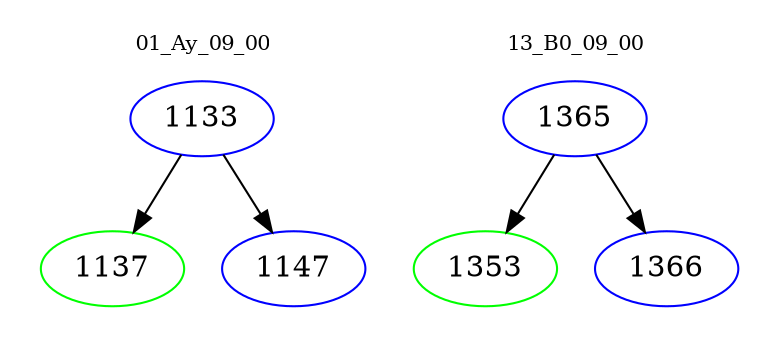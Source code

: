 digraph{
subgraph cluster_0 {
color = white
label = "01_Ay_09_00";
fontsize=10;
T0_1133 [label="1133", color="blue"]
T0_1133 -> T0_1137 [color="black"]
T0_1137 [label="1137", color="green"]
T0_1133 -> T0_1147 [color="black"]
T0_1147 [label="1147", color="blue"]
}
subgraph cluster_1 {
color = white
label = "13_B0_09_00";
fontsize=10;
T1_1365 [label="1365", color="blue"]
T1_1365 -> T1_1353 [color="black"]
T1_1353 [label="1353", color="green"]
T1_1365 -> T1_1366 [color="black"]
T1_1366 [label="1366", color="blue"]
}
}
